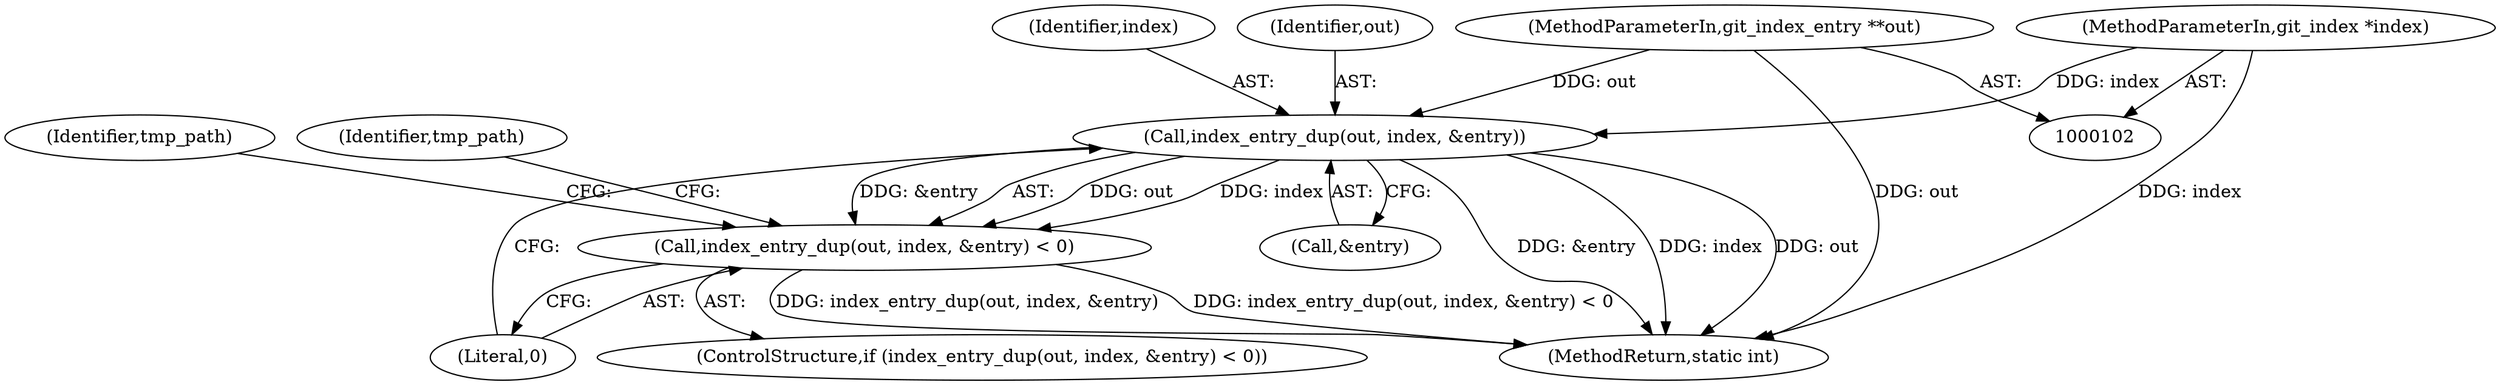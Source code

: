 digraph "0_libgit2_58a6fe94cb851f71214dbefac3f9bffee437d6fe_0@pointer" {
"1000443" [label="(Call,index_entry_dup(out, index, &entry))"];
"1000103" [label="(MethodParameterIn,git_index_entry **out)"];
"1000105" [label="(MethodParameterIn,git_index *index)"];
"1000442" [label="(Call,index_entry_dup(out, index, &entry) < 0)"];
"1000451" [label="(Identifier,tmp_path)"];
"1000448" [label="(Literal,0)"];
"1000442" [label="(Call,index_entry_dup(out, index, &entry) < 0)"];
"1000103" [label="(MethodParameterIn,git_index_entry **out)"];
"1000105" [label="(MethodParameterIn,git_index *index)"];
"1000456" [label="(Identifier,tmp_path)"];
"1000444" [label="(Identifier,out)"];
"1000443" [label="(Call,index_entry_dup(out, index, &entry))"];
"1000463" [label="(MethodReturn,static int)"];
"1000446" [label="(Call,&entry)"];
"1000445" [label="(Identifier,index)"];
"1000441" [label="(ControlStructure,if (index_entry_dup(out, index, &entry) < 0))"];
"1000443" -> "1000442"  [label="AST: "];
"1000443" -> "1000446"  [label="CFG: "];
"1000444" -> "1000443"  [label="AST: "];
"1000445" -> "1000443"  [label="AST: "];
"1000446" -> "1000443"  [label="AST: "];
"1000448" -> "1000443"  [label="CFG: "];
"1000443" -> "1000463"  [label="DDG: &entry"];
"1000443" -> "1000463"  [label="DDG: index"];
"1000443" -> "1000463"  [label="DDG: out"];
"1000443" -> "1000442"  [label="DDG: out"];
"1000443" -> "1000442"  [label="DDG: index"];
"1000443" -> "1000442"  [label="DDG: &entry"];
"1000103" -> "1000443"  [label="DDG: out"];
"1000105" -> "1000443"  [label="DDG: index"];
"1000103" -> "1000102"  [label="AST: "];
"1000103" -> "1000463"  [label="DDG: out"];
"1000105" -> "1000102"  [label="AST: "];
"1000105" -> "1000463"  [label="DDG: index"];
"1000442" -> "1000441"  [label="AST: "];
"1000442" -> "1000448"  [label="CFG: "];
"1000448" -> "1000442"  [label="AST: "];
"1000451" -> "1000442"  [label="CFG: "];
"1000456" -> "1000442"  [label="CFG: "];
"1000442" -> "1000463"  [label="DDG: index_entry_dup(out, index, &entry) < 0"];
"1000442" -> "1000463"  [label="DDG: index_entry_dup(out, index, &entry)"];
}
